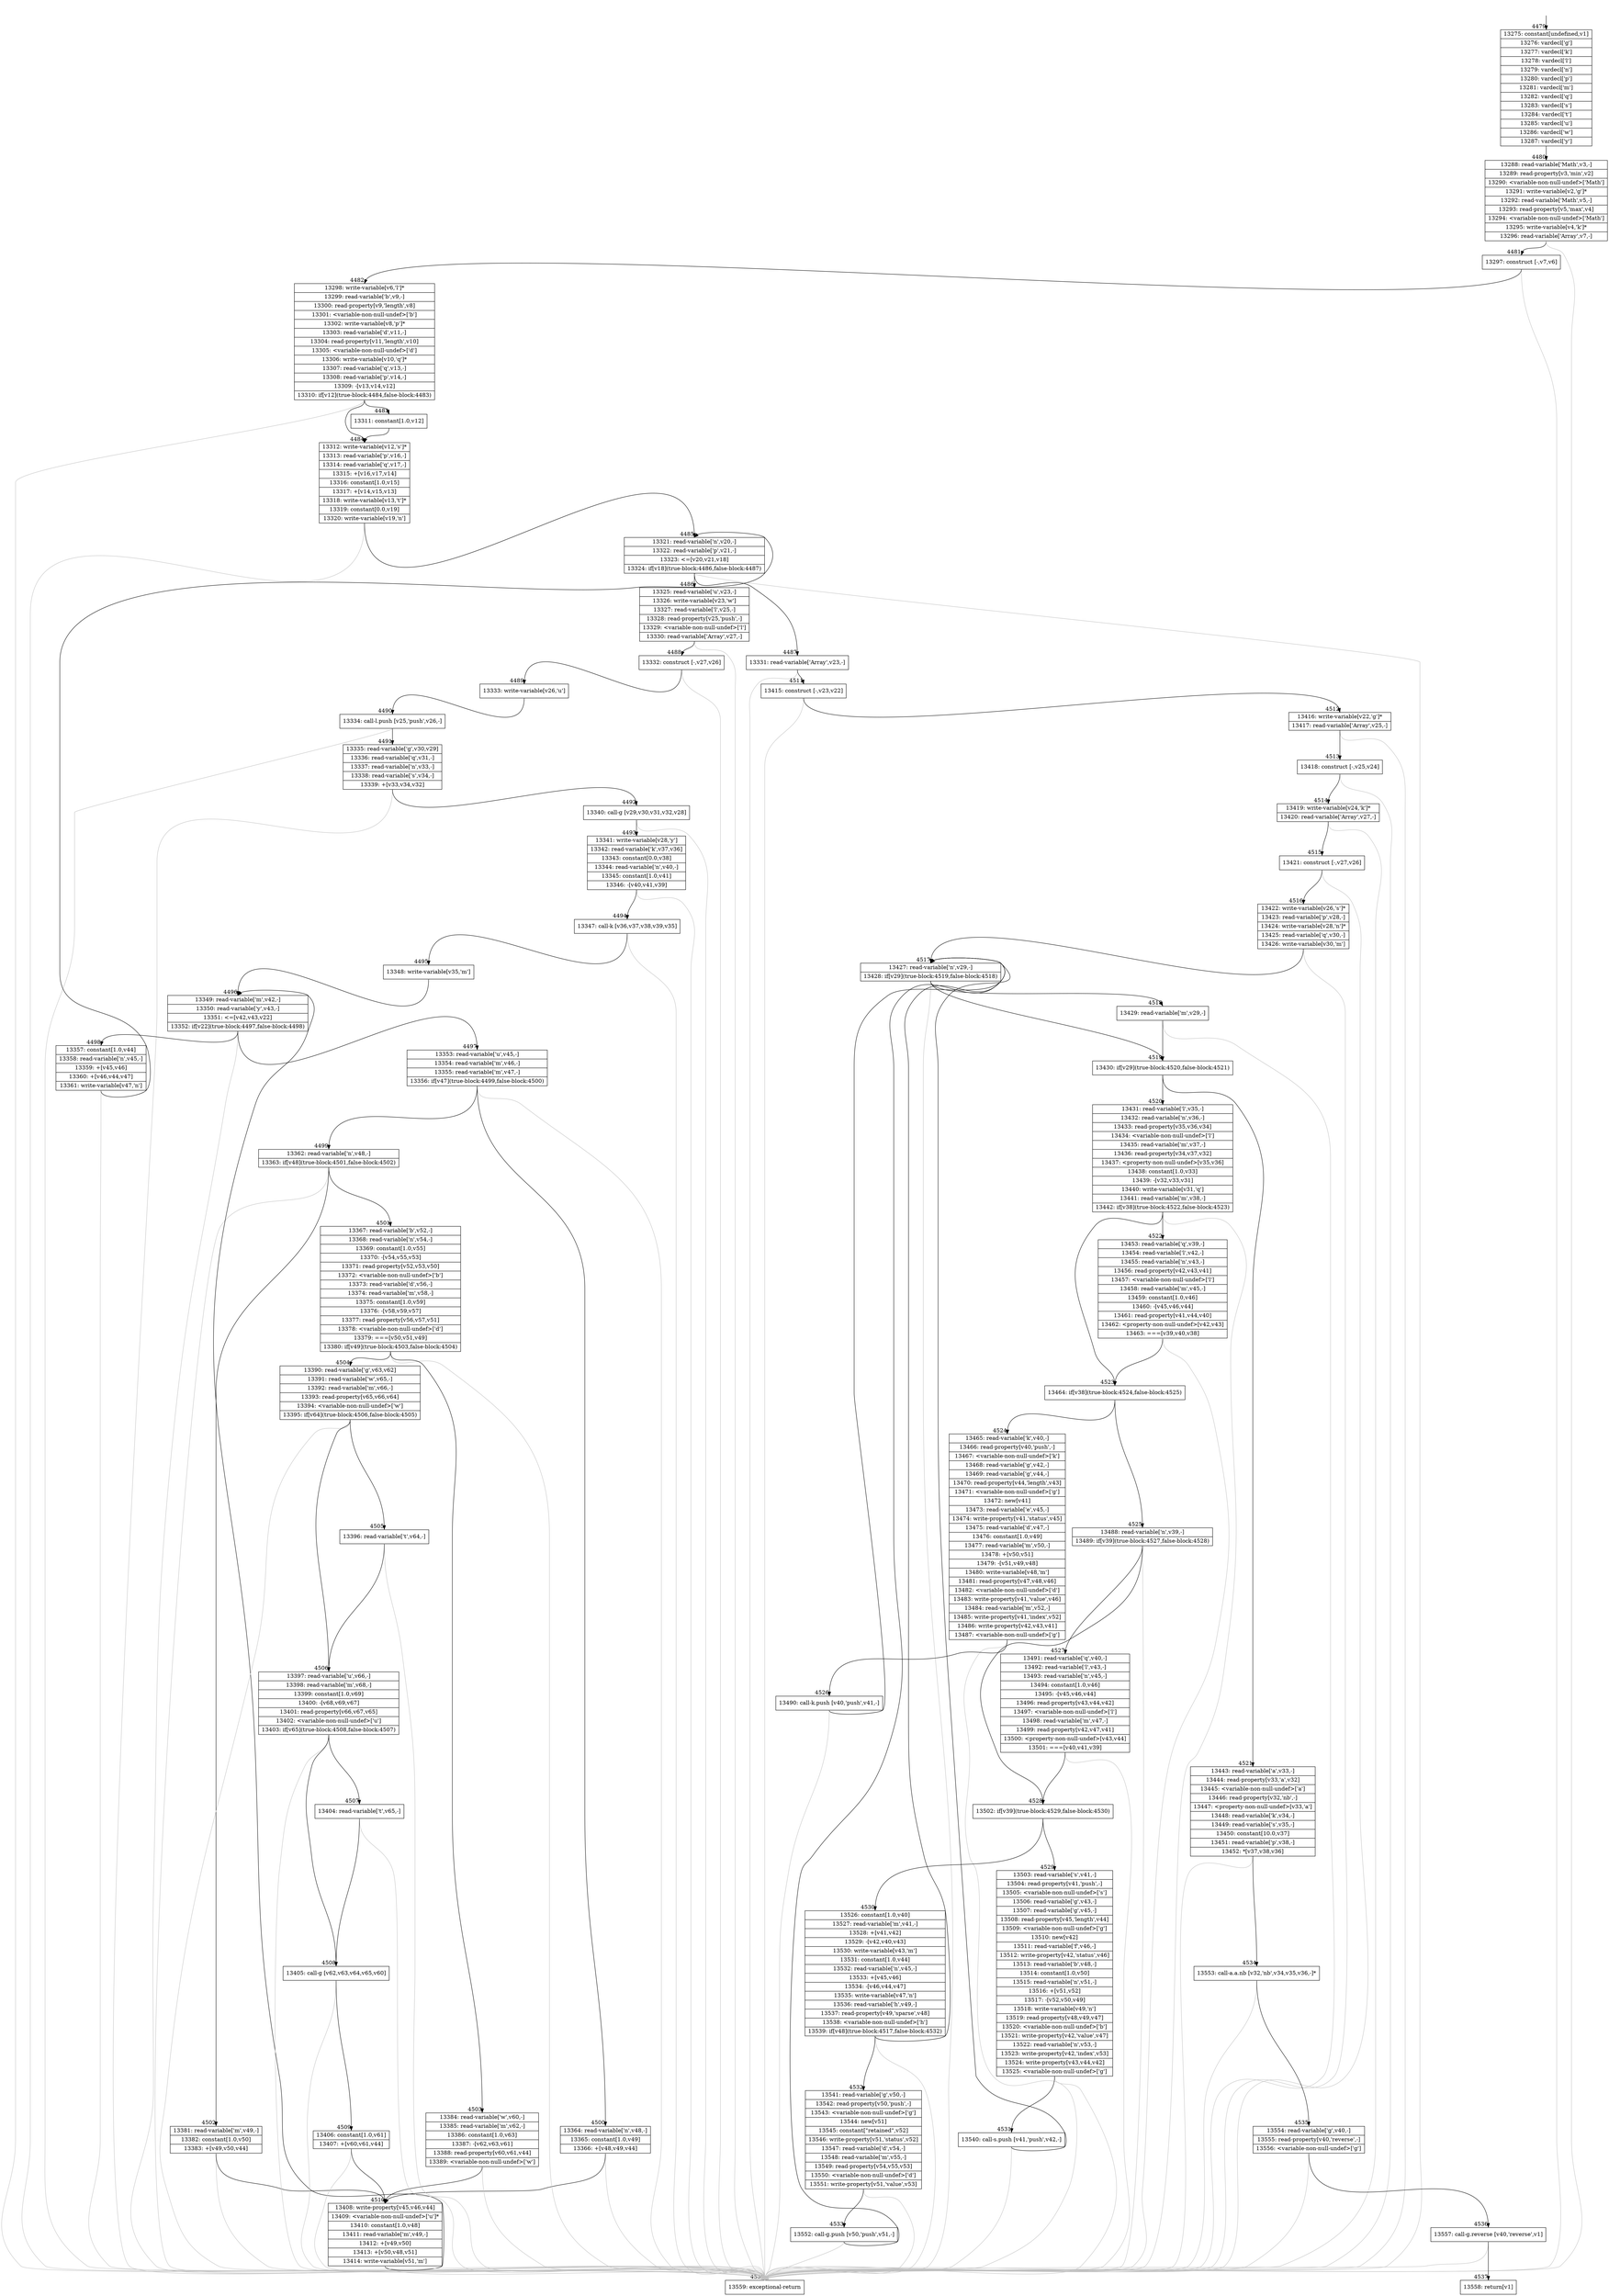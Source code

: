 digraph {
rankdir="TD"
BB_entry366[shape=none,label=""];
BB_entry366 -> BB4479 [tailport=s, headport=n, headlabel="    4479"]
BB4479 [shape=record label="{13275: constant[undefined,v1]|13276: vardecl['g']|13277: vardecl['k']|13278: vardecl['l']|13279: vardecl['n']|13280: vardecl['p']|13281: vardecl['m']|13282: vardecl['q']|13283: vardecl['s']|13284: vardecl['t']|13285: vardecl['u']|13286: vardecl['w']|13287: vardecl['y']}" ] 
BB4479 -> BB4480 [tailport=s, headport=n, headlabel="      4480"]
BB4480 [shape=record label="{13288: read-variable['Math',v3,-]|13289: read-property[v3,'min',v2]|13290: \<variable-non-null-undef\>['Math']|13291: write-variable[v2,'g']*|13292: read-variable['Math',v5,-]|13293: read-property[v5,'max',v4]|13294: \<variable-non-null-undef\>['Math']|13295: write-variable[v4,'k']*|13296: read-variable['Array',v7,-]}" ] 
BB4480 -> BB4481 [tailport=s, headport=n, headlabel="      4481"]
BB4480 -> BB4538 [tailport=s, headport=n, color=gray, headlabel="      4538"]
BB4481 [shape=record label="{13297: construct [-,v7,v6]}" ] 
BB4481 -> BB4482 [tailport=s, headport=n, headlabel="      4482"]
BB4481 -> BB4538 [tailport=s, headport=n, color=gray]
BB4482 [shape=record label="{13298: write-variable[v6,'l']*|13299: read-variable['b',v9,-]|13300: read-property[v9,'length',v8]|13301: \<variable-non-null-undef\>['b']|13302: write-variable[v8,'p']*|13303: read-variable['d',v11,-]|13304: read-property[v11,'length',v10]|13305: \<variable-non-null-undef\>['d']|13306: write-variable[v10,'q']*|13307: read-variable['q',v13,-]|13308: read-variable['p',v14,-]|13309: -[v13,v14,v12]|13310: if[v12](true-block:4484,false-block:4483)}" ] 
BB4482 -> BB4484 [tailport=s, headport=n, headlabel="      4484"]
BB4482 -> BB4483 [tailport=s, headport=n, headlabel="      4483"]
BB4482 -> BB4538 [tailport=s, headport=n, color=gray]
BB4483 [shape=record label="{13311: constant[1.0,v12]}" ] 
BB4483 -> BB4484 [tailport=s, headport=n]
BB4484 [shape=record label="{13312: write-variable[v12,'s']*|13313: read-variable['p',v16,-]|13314: read-variable['q',v17,-]|13315: +[v16,v17,v14]|13316: constant[1.0,v15]|13317: +[v14,v15,v13]|13318: write-variable[v13,'t']*|13319: constant[0.0,v19]|13320: write-variable[v19,'n']}" ] 
BB4484 -> BB4485 [tailport=s, headport=n, headlabel="      4485"]
BB4484 -> BB4538 [tailport=s, headport=n, color=gray]
BB4485 [shape=record label="{13321: read-variable['n',v20,-]|13322: read-variable['p',v21,-]|13323: \<=[v20,v21,v18]|13324: if[v18](true-block:4486,false-block:4487)}" ] 
BB4485 -> BB4486 [tailport=s, headport=n, headlabel="      4486"]
BB4485 -> BB4487 [tailport=s, headport=n, headlabel="      4487"]
BB4485 -> BB4538 [tailport=s, headport=n, color=gray]
BB4486 [shape=record label="{13325: read-variable['u',v23,-]|13326: write-variable[v23,'w']|13327: read-variable['l',v25,-]|13328: read-property[v25,'push',-]|13329: \<variable-non-null-undef\>['l']|13330: read-variable['Array',v27,-]}" ] 
BB4486 -> BB4488 [tailport=s, headport=n, headlabel="      4488"]
BB4486 -> BB4538 [tailport=s, headport=n, color=gray]
BB4487 [shape=record label="{13331: read-variable['Array',v23,-]}" ] 
BB4487 -> BB4511 [tailport=s, headport=n, headlabel="      4511"]
BB4487 -> BB4538 [tailport=s, headport=n, color=gray]
BB4488 [shape=record label="{13332: construct [-,v27,v26]}" ] 
BB4488 -> BB4489 [tailport=s, headport=n, headlabel="      4489"]
BB4488 -> BB4538 [tailport=s, headport=n, color=gray]
BB4489 [shape=record label="{13333: write-variable[v26,'u']}" ] 
BB4489 -> BB4490 [tailport=s, headport=n, headlabel="      4490"]
BB4490 [shape=record label="{13334: call-l.push [v25,'push',v26,-]}" ] 
BB4490 -> BB4491 [tailport=s, headport=n, headlabel="      4491"]
BB4490 -> BB4538 [tailport=s, headport=n, color=gray]
BB4491 [shape=record label="{13335: read-variable['g',v30,v29]|13336: read-variable['q',v31,-]|13337: read-variable['n',v33,-]|13338: read-variable['s',v34,-]|13339: +[v33,v34,v32]}" ] 
BB4491 -> BB4492 [tailport=s, headport=n, headlabel="      4492"]
BB4491 -> BB4538 [tailport=s, headport=n, color=gray]
BB4492 [shape=record label="{13340: call-g [v29,v30,v31,v32,v28]}" ] 
BB4492 -> BB4493 [tailport=s, headport=n, headlabel="      4493"]
BB4492 -> BB4538 [tailport=s, headport=n, color=gray]
BB4493 [shape=record label="{13341: write-variable[v28,'y']|13342: read-variable['k',v37,v36]|13343: constant[0.0,v38]|13344: read-variable['n',v40,-]|13345: constant[1.0,v41]|13346: -[v40,v41,v39]}" ] 
BB4493 -> BB4494 [tailport=s, headport=n, headlabel="      4494"]
BB4493 -> BB4538 [tailport=s, headport=n, color=gray]
BB4494 [shape=record label="{13347: call-k [v36,v37,v38,v39,v35]}" ] 
BB4494 -> BB4495 [tailport=s, headport=n, headlabel="      4495"]
BB4494 -> BB4538 [tailport=s, headport=n, color=gray]
BB4495 [shape=record label="{13348: write-variable[v35,'m']}" ] 
BB4495 -> BB4496 [tailport=s, headport=n, headlabel="      4496"]
BB4496 [shape=record label="{13349: read-variable['m',v42,-]|13350: read-variable['y',v43,-]|13351: \<=[v42,v43,v22]|13352: if[v22](true-block:4497,false-block:4498)}" ] 
BB4496 -> BB4497 [tailport=s, headport=n, headlabel="      4497"]
BB4496 -> BB4498 [tailport=s, headport=n, headlabel="      4498"]
BB4496 -> BB4538 [tailport=s, headport=n, color=gray]
BB4497 [shape=record label="{13353: read-variable['u',v45,-]|13354: read-variable['m',v46,-]|13355: read-variable['m',v47,-]|13356: if[v47](true-block:4499,false-block:4500)}" ] 
BB4497 -> BB4499 [tailport=s, headport=n, headlabel="      4499"]
BB4497 -> BB4500 [tailport=s, headport=n, headlabel="      4500"]
BB4497 -> BB4538 [tailport=s, headport=n, color=gray]
BB4498 [shape=record label="{13357: constant[1.0,v44]|13358: read-variable['n',v45,-]|13359: +[v45,v46]|13360: +[v46,v44,v47]|13361: write-variable[v47,'n']}" ] 
BB4498 -> BB4485 [tailport=s, headport=n]
BB4498 -> BB4538 [tailport=s, headport=n, color=gray]
BB4499 [shape=record label="{13362: read-variable['n',v48,-]|13363: if[v48](true-block:4501,false-block:4502)}" ] 
BB4499 -> BB4501 [tailport=s, headport=n, headlabel="      4501"]
BB4499 -> BB4502 [tailport=s, headport=n, headlabel="      4502"]
BB4499 -> BB4538 [tailport=s, headport=n, color=gray]
BB4500 [shape=record label="{13364: read-variable['n',v48,-]|13365: constant[1.0,v49]|13366: +[v48,v49,v44]}" ] 
BB4500 -> BB4510 [tailport=s, headport=n, headlabel="      4510"]
BB4500 -> BB4538 [tailport=s, headport=n, color=gray]
BB4501 [shape=record label="{13367: read-variable['b',v52,-]|13368: read-variable['n',v54,-]|13369: constant[1.0,v55]|13370: -[v54,v55,v53]|13371: read-property[v52,v53,v50]|13372: \<variable-non-null-undef\>['b']|13373: read-variable['d',v56,-]|13374: read-variable['m',v58,-]|13375: constant[1.0,v59]|13376: -[v58,v59,v57]|13377: read-property[v56,v57,v51]|13378: \<variable-non-null-undef\>['d']|13379: ===[v50,v51,v49]|13380: if[v49](true-block:4503,false-block:4504)}" ] 
BB4501 -> BB4503 [tailport=s, headport=n, headlabel="      4503"]
BB4501 -> BB4504 [tailport=s, headport=n, headlabel="      4504"]
BB4501 -> BB4538 [tailport=s, headport=n, color=gray]
BB4502 [shape=record label="{13381: read-variable['m',v49,-]|13382: constant[1.0,v50]|13383: +[v49,v50,v44]}" ] 
BB4502 -> BB4510 [tailport=s, headport=n]
BB4502 -> BB4538 [tailport=s, headport=n, color=gray]
BB4503 [shape=record label="{13384: read-variable['w',v60,-]|13385: read-variable['m',v62,-]|13386: constant[1.0,v63]|13387: -[v62,v63,v61]|13388: read-property[v60,v61,v44]|13389: \<variable-non-null-undef\>['w']}" ] 
BB4503 -> BB4510 [tailport=s, headport=n]
BB4503 -> BB4538 [tailport=s, headport=n, color=gray]
BB4504 [shape=record label="{13390: read-variable['g',v63,v62]|13391: read-variable['w',v65,-]|13392: read-variable['m',v66,-]|13393: read-property[v65,v66,v64]|13394: \<variable-non-null-undef\>['w']|13395: if[v64](true-block:4506,false-block:4505)}" ] 
BB4504 -> BB4506 [tailport=s, headport=n, headlabel="      4506"]
BB4504 -> BB4505 [tailport=s, headport=n, headlabel="      4505"]
BB4504 -> BB4538 [tailport=s, headport=n, color=gray]
BB4505 [shape=record label="{13396: read-variable['t',v64,-]}" ] 
BB4505 -> BB4506 [tailport=s, headport=n]
BB4505 -> BB4538 [tailport=s, headport=n, color=gray]
BB4506 [shape=record label="{13397: read-variable['u',v66,-]|13398: read-variable['m',v68,-]|13399: constant[1.0,v69]|13400: -[v68,v69,v67]|13401: read-property[v66,v67,v65]|13402: \<variable-non-null-undef\>['u']|13403: if[v65](true-block:4508,false-block:4507)}" ] 
BB4506 -> BB4508 [tailport=s, headport=n, headlabel="      4508"]
BB4506 -> BB4507 [tailport=s, headport=n, headlabel="      4507"]
BB4506 -> BB4538 [tailport=s, headport=n, color=gray]
BB4507 [shape=record label="{13404: read-variable['t',v65,-]}" ] 
BB4507 -> BB4508 [tailport=s, headport=n]
BB4507 -> BB4538 [tailport=s, headport=n, color=gray]
BB4508 [shape=record label="{13405: call-g [v62,v63,v64,v65,v60]}" ] 
BB4508 -> BB4509 [tailport=s, headport=n, headlabel="      4509"]
BB4508 -> BB4538 [tailport=s, headport=n, color=gray]
BB4509 [shape=record label="{13406: constant[1.0,v61]|13407: +[v60,v61,v44]}" ] 
BB4509 -> BB4510 [tailport=s, headport=n]
BB4509 -> BB4538 [tailport=s, headport=n, color=gray]
BB4510 [shape=record label="{13408: write-property[v45,v46,v44]|13409: \<variable-non-null-undef\>['u']*|13410: constant[1.0,v48]|13411: read-variable['m',v49,-]|13412: +[v49,v50]|13413: +[v50,v48,v51]|13414: write-variable[v51,'m']}" ] 
BB4510 -> BB4496 [tailport=s, headport=n]
BB4510 -> BB4538 [tailport=s, headport=n, color=gray]
BB4511 [shape=record label="{13415: construct [-,v23,v22]}" ] 
BB4511 -> BB4512 [tailport=s, headport=n, headlabel="      4512"]
BB4511 -> BB4538 [tailport=s, headport=n, color=gray]
BB4512 [shape=record label="{13416: write-variable[v22,'g']*|13417: read-variable['Array',v25,-]}" ] 
BB4512 -> BB4513 [tailport=s, headport=n, headlabel="      4513"]
BB4512 -> BB4538 [tailport=s, headport=n, color=gray]
BB4513 [shape=record label="{13418: construct [-,v25,v24]}" ] 
BB4513 -> BB4514 [tailport=s, headport=n, headlabel="      4514"]
BB4513 -> BB4538 [tailport=s, headport=n, color=gray]
BB4514 [shape=record label="{13419: write-variable[v24,'k']*|13420: read-variable['Array',v27,-]}" ] 
BB4514 -> BB4515 [tailport=s, headport=n, headlabel="      4515"]
BB4514 -> BB4538 [tailport=s, headport=n, color=gray]
BB4515 [shape=record label="{13421: construct [-,v27,v26]}" ] 
BB4515 -> BB4516 [tailport=s, headport=n, headlabel="      4516"]
BB4515 -> BB4538 [tailport=s, headport=n, color=gray]
BB4516 [shape=record label="{13422: write-variable[v26,'s']*|13423: read-variable['p',v28,-]|13424: write-variable[v28,'n']*|13425: read-variable['q',v30,-]|13426: write-variable[v30,'m']}" ] 
BB4516 -> BB4517 [tailport=s, headport=n, headlabel="      4517"]
BB4516 -> BB4538 [tailport=s, headport=n, color=gray]
BB4517 [shape=record label="{13427: read-variable['n',v29,-]|13428: if[v29](true-block:4519,false-block:4518)}" ] 
BB4517 -> BB4519 [tailport=s, headport=n, headlabel="      4519"]
BB4517 -> BB4518 [tailport=s, headport=n, headlabel="      4518"]
BB4517 -> BB4538 [tailport=s, headport=n, color=gray]
BB4518 [shape=record label="{13429: read-variable['m',v29,-]}" ] 
BB4518 -> BB4519 [tailport=s, headport=n]
BB4518 -> BB4538 [tailport=s, headport=n, color=gray]
BB4519 [shape=record label="{13430: if[v29](true-block:4520,false-block:4521)}" ] 
BB4519 -> BB4520 [tailport=s, headport=n, headlabel="      4520"]
BB4519 -> BB4521 [tailport=s, headport=n, headlabel="      4521"]
BB4520 [shape=record label="{13431: read-variable['l',v35,-]|13432: read-variable['n',v36,-]|13433: read-property[v35,v36,v34]|13434: \<variable-non-null-undef\>['l']|13435: read-variable['m',v37,-]|13436: read-property[v34,v37,v32]|13437: \<property-non-null-undef\>[v35,v36]|13438: constant[1.0,v33]|13439: -[v32,v33,v31]|13440: write-variable[v31,'q']|13441: read-variable['m',v38,-]|13442: if[v38](true-block:4522,false-block:4523)}" ] 
BB4520 -> BB4523 [tailport=s, headport=n, headlabel="      4523"]
BB4520 -> BB4522 [tailport=s, headport=n, headlabel="      4522"]
BB4520 -> BB4538 [tailport=s, headport=n, color=gray]
BB4521 [shape=record label="{13443: read-variable['a',v33,-]|13444: read-property[v33,'a',v32]|13445: \<variable-non-null-undef\>['a']|13446: read-property[v32,'nb',-]|13447: \<property-non-null-undef\>[v33,'a']|13448: read-variable['k',v34,-]|13449: read-variable['s',v35,-]|13450: constant[10.0,v37]|13451: read-variable['p',v38,-]|13452: *[v37,v38,v36]}" ] 
BB4521 -> BB4534 [tailport=s, headport=n, headlabel="      4534"]
BB4521 -> BB4538 [tailport=s, headport=n, color=gray]
BB4522 [shape=record label="{13453: read-variable['q',v39,-]|13454: read-variable['l',v42,-]|13455: read-variable['n',v43,-]|13456: read-property[v42,v43,v41]|13457: \<variable-non-null-undef\>['l']|13458: read-variable['m',v45,-]|13459: constant[1.0,v46]|13460: -[v45,v46,v44]|13461: read-property[v41,v44,v40]|13462: \<property-non-null-undef\>[v42,v43]|13463: ===[v39,v40,v38]}" ] 
BB4522 -> BB4523 [tailport=s, headport=n]
BB4522 -> BB4538 [tailport=s, headport=n, color=gray]
BB4523 [shape=record label="{13464: if[v38](true-block:4524,false-block:4525)}" ] 
BB4523 -> BB4524 [tailport=s, headport=n, headlabel="      4524"]
BB4523 -> BB4525 [tailport=s, headport=n, headlabel="      4525"]
BB4524 [shape=record label="{13465: read-variable['k',v40,-]|13466: read-property[v40,'push',-]|13467: \<variable-non-null-undef\>['k']|13468: read-variable['g',v42,-]|13469: read-variable['g',v44,-]|13470: read-property[v44,'length',v43]|13471: \<variable-non-null-undef\>['g']|13472: new[v41]|13473: read-variable['e',v45,-]|13474: write-property[v41,'status',v45]|13475: read-variable['d',v47,-]|13476: constant[1.0,v49]|13477: read-variable['m',v50,-]|13478: +[v50,v51]|13479: -[v51,v49,v48]|13480: write-variable[v48,'m']|13481: read-property[v47,v48,v46]|13482: \<variable-non-null-undef\>['d']|13483: write-property[v41,'value',v46]|13484: read-variable['m',v52,-]|13485: write-property[v41,'index',v52]|13486: write-property[v42,v43,v41]|13487: \<variable-non-null-undef\>['g']}" ] 
BB4524 -> BB4526 [tailport=s, headport=n, headlabel="      4526"]
BB4524 -> BB4538 [tailport=s, headport=n, color=gray]
BB4525 [shape=record label="{13488: read-variable['n',v39,-]|13489: if[v39](true-block:4527,false-block:4528)}" ] 
BB4525 -> BB4528 [tailport=s, headport=n, headlabel="      4528"]
BB4525 -> BB4527 [tailport=s, headport=n, headlabel="      4527"]
BB4525 -> BB4538 [tailport=s, headport=n, color=gray]
BB4526 [shape=record label="{13490: call-k.push [v40,'push',v41,-]}" ] 
BB4526 -> BB4517 [tailport=s, headport=n]
BB4526 -> BB4538 [tailport=s, headport=n, color=gray]
BB4527 [shape=record label="{13491: read-variable['q',v40,-]|13492: read-variable['l',v43,-]|13493: read-variable['n',v45,-]|13494: constant[1.0,v46]|13495: -[v45,v46,v44]|13496: read-property[v43,v44,v42]|13497: \<variable-non-null-undef\>['l']|13498: read-variable['m',v47,-]|13499: read-property[v42,v47,v41]|13500: \<property-non-null-undef\>[v43,v44]|13501: ===[v40,v41,v39]}" ] 
BB4527 -> BB4528 [tailport=s, headport=n]
BB4527 -> BB4538 [tailport=s, headport=n, color=gray]
BB4528 [shape=record label="{13502: if[v39](true-block:4529,false-block:4530)}" ] 
BB4528 -> BB4529 [tailport=s, headport=n, headlabel="      4529"]
BB4528 -> BB4530 [tailport=s, headport=n, headlabel="      4530"]
BB4529 [shape=record label="{13503: read-variable['s',v41,-]|13504: read-property[v41,'push',-]|13505: \<variable-non-null-undef\>['s']|13506: read-variable['g',v43,-]|13507: read-variable['g',v45,-]|13508: read-property[v45,'length',v44]|13509: \<variable-non-null-undef\>['g']|13510: new[v42]|13511: read-variable['f',v46,-]|13512: write-property[v42,'status',v46]|13513: read-variable['b',v48,-]|13514: constant[1.0,v50]|13515: read-variable['n',v51,-]|13516: +[v51,v52]|13517: -[v52,v50,v49]|13518: write-variable[v49,'n']|13519: read-property[v48,v49,v47]|13520: \<variable-non-null-undef\>['b']|13521: write-property[v42,'value',v47]|13522: read-variable['n',v53,-]|13523: write-property[v42,'index',v53]|13524: write-property[v43,v44,v42]|13525: \<variable-non-null-undef\>['g']}" ] 
BB4529 -> BB4531 [tailport=s, headport=n, headlabel="      4531"]
BB4529 -> BB4538 [tailport=s, headport=n, color=gray]
BB4530 [shape=record label="{13526: constant[1.0,v40]|13527: read-variable['m',v41,-]|13528: +[v41,v42]|13529: -[v42,v40,v43]|13530: write-variable[v43,'m']|13531: constant[1.0,v44]|13532: read-variable['n',v45,-]|13533: +[v45,v46]|13534: -[v46,v44,v47]|13535: write-variable[v47,'n']|13536: read-variable['h',v49,-]|13537: read-property[v49,'sparse',v48]|13538: \<variable-non-null-undef\>['h']|13539: if[v48](true-block:4517,false-block:4532)}" ] 
BB4530 -> BB4517 [tailport=s, headport=n]
BB4530 -> BB4532 [tailport=s, headport=n, headlabel="      4532"]
BB4530 -> BB4538 [tailport=s, headport=n, color=gray]
BB4531 [shape=record label="{13540: call-s.push [v41,'push',v42,-]}" ] 
BB4531 -> BB4517 [tailport=s, headport=n]
BB4531 -> BB4538 [tailport=s, headport=n, color=gray]
BB4532 [shape=record label="{13541: read-variable['g',v50,-]|13542: read-property[v50,'push',-]|13543: \<variable-non-null-undef\>['g']|13544: new[v51]|13545: constant[\"retained\",v52]|13546: write-property[v51,'status',v52]|13547: read-variable['d',v54,-]|13548: read-variable['m',v55,-]|13549: read-property[v54,v55,v53]|13550: \<variable-non-null-undef\>['d']|13551: write-property[v51,'value',v53]}" ] 
BB4532 -> BB4533 [tailport=s, headport=n, headlabel="      4533"]
BB4532 -> BB4538 [tailport=s, headport=n, color=gray]
BB4533 [shape=record label="{13552: call-g.push [v50,'push',v51,-]}" ] 
BB4533 -> BB4517 [tailport=s, headport=n]
BB4533 -> BB4538 [tailport=s, headport=n, color=gray]
BB4534 [shape=record label="{13553: call-a.a.nb [v32,'nb',v34,v35,v36,-]*}" ] 
BB4534 -> BB4535 [tailport=s, headport=n, headlabel="      4535"]
BB4534 -> BB4538 [tailport=s, headport=n, color=gray]
BB4535 [shape=record label="{13554: read-variable['g',v40,-]|13555: read-property[v40,'reverse',-]|13556: \<variable-non-null-undef\>['g']}" ] 
BB4535 -> BB4536 [tailport=s, headport=n, headlabel="      4536"]
BB4535 -> BB4538 [tailport=s, headport=n, color=gray]
BB4536 [shape=record label="{13557: call-g.reverse [v40,'reverse',v1]}" ] 
BB4536 -> BB4537 [tailport=s, headport=n, headlabel="      4537"]
BB4536 -> BB4538 [tailport=s, headport=n, color=gray]
BB4537 [shape=record label="{13558: return[v1]}" ] 
BB4538 [shape=record label="{13559: exceptional-return}" ] 
}
